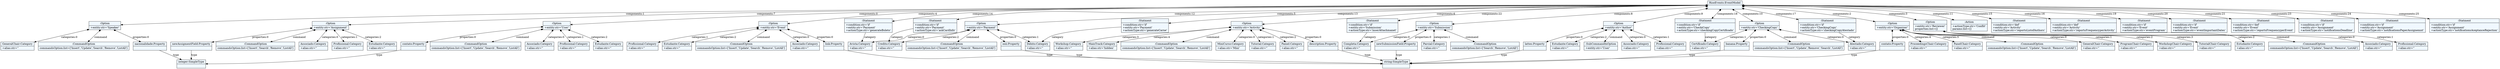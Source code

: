 
    digraph xtext {
    fontname = "Bitstream Vera Sans"
    fontsize = 8
    node[
        shape=record,
        style=filled,
        fillcolor=aliceblue
    ]
    nodesep = 0.3
    edge[dir=black,arrowtail=empty]


4366351720 -> 4366415576 [label="components:0" arrowtail=diamond dir=both]
4366415576 -> 4366415632 [label="properties:0" arrowtail=diamond dir=both]
4366415632 -> 4354468272 [label="type" ]
4354468272[label="{integer:SimpleType|}"]
4366415632[label="{contato:Property|}"]
4366415576 -> 4366415688 [label="command" arrowtail=diamond dir=both]
4366415688[label="{:CommandOption|commandsOption:list=['Insert','Update','Search','Remove','ListAll']\l}"]
4366415576 -> 4366415912 [label="categories:0" arrowtail=diamond dir=both]
4366415912[label="{Associado:Category|+alias:str=''\l}"]
4366415576 -> 4366415968 [label="categories:1" arrowtail=diamond dir=both]
4366415968[label="{Profissional:Category|+alias:str=''\l}"]
4366415576 -> 4366416080 [label="categories:2" arrowtail=diamond dir=both]
4366416080[label="{Estudante:Category|+alias:str=''\l}"]
4366415576[label="{:Option|+entity:str='User'\l}"]
4366351720 -> 4366415520 [label="components:1" arrowtail=diamond dir=both]
4366415520 -> 4366415744 [label="properties:0" arrowtail=diamond dir=both]
4366415744 -> 4354468272 [label="type" ]
4366415744[label="{nacionalidade:Property|}"]
4366415520 -> 4366416136 [label="command" arrowtail=diamond dir=both]
4366416136[label="{:CommandOption|commandsOption:list=['Insert','Update','Search','Remove','ListAll']\l}"]
4366415520 -> 4366416304 [label="categories:0" arrowtail=diamond dir=both]
4366416304[label="{GeneralChair:Category|+alias:str=''\l}"]
4366415520[label="{:Option|+entity:str='Speaker'\l}"]
4366351720 -> 4366415800 [label="components:2" arrowtail=diamond dir=both]
4366415800 -> 4366416192 [label="properties:0" arrowtail=diamond dir=both]
4366416192 -> 4354469112 [label="type" ]
4354469112[label="{string:SimpleType|}"]
4366416192[label="{contato:Property|}"]
4366415800 -> 4366416360 [label="command" arrowtail=diamond dir=both]
4366416360[label="{:CommandOption|commandsOption:list=['Insert','Update','Search','Remove','ListAll']\l}"]
4366415800 -> 4366416584 [label="categories:0" arrowtail=diamond dir=both]
4366416584[label="{GeneralChair:Category|+alias:str=''\l}"]
4366415800 -> 4366416640 [label="categories:1" arrowtail=diamond dir=both]
4366416640[label="{ProgramChair:Category|+alias:str=''\l}"]
4366415800 -> 4366416752 [label="categories:2" arrowtail=diamond dir=both]
4366416752[label="{WorkshopChair:Category|+alias:str=''\l}"]
4366415800 -> 4366416808 [label="categories:3" arrowtail=diamond dir=both]
4366416808[label="{TutorialChair:Category|+alias:str=''\l}"]
4366415800 -> 4366416864 [label="categories:4" arrowtail=diamond dir=both]
4366416864[label="{ProceedingsChair:Category|+alias:str=''\l}"]
4366415800 -> 4366416920 [label="categories:5" arrowtail=diamond dir=both]
4366416920[label="{PanelChair:Category|+alias:str=''\l}"]
4366415800[label="{:Option|+entity:str='Organizer'\l}"]
4366351720 -> 4366416024 [label="components:3" arrowtail=diamond dir=both]
4366416024 -> 4366416976 [label="command" arrowtail=diamond dir=both]
4366416976[label="{:CommandOption|commandsOption:list=['Insert','Update','Search','Remove','ListAll']\l}"]
4366416024 -> 4366416696 [label="categories:0" arrowtail=diamond dir=both]
4366416696[label="{Associado:Category|+alias:str=''\l}"]
4366416024 -> 4366417088 [label="categories:1" arrowtail=diamond dir=both]
4366417088[label="{Profissional:Category|+alias:str=''\l}"]
4366416024 -> 4366417200 [label="categories:2" arrowtail=diamond dir=both]
4366417200[label="{Estudante:Category|+alias:str=''\l}"]
4366416024[label="{:Option|+entity:str='Reviewer'\lproperties:list=[]\l}"]
4366351720 -> 4366416416 [label="components:4" arrowtail=diamond dir=both]
4366416416 -> 4366416472 [label="properties:0" arrowtail=diamond dir=both]
4366416472 -> 4354469112 [label="type" ]
4366416472[label="{link:Property|}"]
4366416416 -> 4366417256 [label="command" arrowtail=diamond dir=both]
4366417256[label="{:CommandOption|commandsOption:list=['Insert','Update','Search','Remove','ListAll']\l}"]
4366416416 -> 4366417424 [label="categories:0" arrowtail=diamond dir=both]
4366417424[label="{Associado:Category|+alias:str=''\l}"]
4366416416 -> 4366417480 [label="categories:1" arrowtail=diamond dir=both]
4366417480[label="{Profissional:Category|+alias:str=''\l}"]
4366416416 -> 4366417592 [label="categories:2" arrowtail=diamond dir=both]
4366417592[label="{Estudante:Category|+alias:str=''\l}"]
4366416416[label="{:Option|+entity:str='Event'\l}"]
4366351720 -> 4366417032 [label="components:5" arrowtail=diamond dir=both]
4366417032 -> 4366417312 [label="properties:0" arrowtail=diamond dir=both]
4366417312 -> 4354469112 [label="type" ]
4366417312[label="{ooii:Property|}"]
4366417032 -> 4366417648 [label="command" arrowtail=diamond dir=both]
4366417648[label="{:CommandOption|commandsOption:list=['Insert','Update','Search','Remove','ListAll']\l}"]
4366417032 -> 4366417816 [label="categories:0" arrowtail=diamond dir=both]
4366417816[label="{Avista:Category|+alias:str=''\l}"]
4366417032 -> 4366417872 [label="categories:1" arrowtail=diamond dir=both]
4366417872[label="{Debito:Category|+alias:str=''\l}"]
4366417032 -> 4366557312 [label="categories:2" arrowtail=diamond dir=both]
4366557312[label="{Credito:Category|+alias:str=''\l}"]
4366417032[label="{:Option|+entity:str='Payment'\l}"]
4366351720 -> 4366417144 [label="components:6" arrowtail=diamond dir=both]
4366417144 -> 4366557368 [label="properties:0" arrowtail=diamond dir=both]
4366557368 -> 4354469112 [label="type" ]
4366557368[label="{description:Property|}"]
4366417144 -> 4366417704 [label="command" arrowtail=diamond dir=both]
4366417704[label="{:CommandOption|commandsOption:list=['Insert','Update','Search','Remove','ListAll']\l}"]
4366417144 -> 4366557536 [label="categories:0" arrowtail=diamond dir=both]
4366557536[label="{MiniCurso:Category|+alias:str='Mini'\l}"]
4366417144 -> 4366557592 [label="categories:1" arrowtail=diamond dir=both]
4366557592[label="{Tutorial:Category|+alias:str=''\l}"]
4366417144 -> 4366557648 [label="categories:2" arrowtail=diamond dir=both]
4366557648[label="{Painel:Category|+alias:str=''\l}"]
4366417144 -> 4366557760 [label="categories:3" arrowtail=diamond dir=both]
4366557760[label="{Workshop:Category|+alias:str=''\l}"]
4366417144 -> 4366557816 [label="categories:4" arrowtail=diamond dir=both]
4366557816[label="{MainTrack:Category|+alias:str='hidden'\l}"]
4366417144[label="{:Option|+entity:str='Activity'\l}"]
4366351720 -> 4366417536 [label="components:7" arrowtail=diamond dir=both]
4366417536 -> 4366557424 [label="properties:0" arrowtail=diamond dir=both]
4366557424 -> 4354468272 [label="type" ]
4366557424[label="{newAssigmentField:Property|}"]
4366417536 -> 4366557872 [label="command" arrowtail=diamond dir=both]
4366557872[label="{:CommandOption|commandsOption:list=['Insert','Search','Remove','ListAll']\l}"]
4366417536 -> 4366558040 [label="categories:0" arrowtail=diamond dir=both]
4366558040[label="{Associado:Category|+alias:str=''\l}"]
4366417536 -> 4366558096 [label="categories:1" arrowtail=diamond dir=both]
4366558096[label="{Profissional:Category|+alias:str=''\l}"]
4366417536 -> 4366558208 [label="categories:2" arrowtail=diamond dir=both]
4366558208[label="{Estudante:Category|+alias:str=''\l}"]
4366417536[label="{:Option|+entity:str='Assignment'\l}"]
4366351720 -> 4366557256 [label="components:8" arrowtail=diamond dir=both]
4366557256 -> 4366557704 [label="properties:0" arrowtail=diamond dir=both]
4366557704 -> 4354469112 [label="type" ]
4366557704[label="{newSubmissionField:Property|}"]
4366557256 -> 4366558264 [label="command" arrowtail=diamond dir=both]
4366558264[label="{:CommandOption|commandsOption:list=['Search','Remove','ListAll']\l}"]
4366557256 -> 4366558432 [label="categories:0" arrowtail=diamond dir=both]
4366558432[label="{Completa:Category|+alias:str=''\l}"]
4366557256 -> 4366558488 [label="categories:1" arrowtail=diamond dir=both]
4366558488[label="{Parcial:Category|+alias:str=''\l}"]
4366557256[label="{:Option|+entity:str='Submission'\l}"]
4366351720 -> 4366557928 [label="components:9" arrowtail=diamond dir=both]
4366557928 -> 4366558320 [label="properties:0" arrowtail=diamond dir=both]
4366558320 -> 4354469112 [label="type" ]
4366558320[label="{lattes:Property|}"]
4366557928 -> 4366558600 [label="command" arrowtail=diamond dir=both]
4366558600[label="{:SubCommandInOption|+entity:str='User'\l}"]
4366557928 -> 4366558824 [label="categories:0" arrowtail=diamond dir=both]
4366558824[label="{Associado:Category|+alias:str=''\l}"]
4366557928 -> 4366558768 [label="categories:1" arrowtail=diamond dir=both]
4366558768[label="{Profissional:Category|+alias:str=''\l}"]
4366557928 -> 4366558936 [label="categories:2" arrowtail=diamond dir=both]
4366558936[label="{Estudante:Category|+alias:str=''\l}"]
4366557928[label="{:Option|+entity:str='Author'\l}"]
4366351720 -> 4366558152 [label="components:10" arrowtail=diamond dir=both]
4366558152 -> 4366558656 [label="properties:0" arrowtail=diamond dir=both]
4366558656 -> 4354469112 [label="type" ]
4366558656[label="{banana:Property|}"]
4366558152 -> 4366558992 [label="command" arrowtail=diamond dir=both]
4366558992[label="{:CommandOption|commandsOption:list=['Insert','Update','Remove','Search','ListAll']\l}"]
4366558152 -> 4366559160 [label="categories:0" arrowtail=diamond dir=both]
4366559160[label="{Atestado:Category|+alias:str=''\l}"]
4366558152 -> 4366559216 [label="categories:1" arrowtail=diamond dir=both]
4366559216[label="{Certificado:Category|+alias:str=''\l}"]
4366558152[label="{:Option|+entity:str='CheckingCopy'\l}"]
4366351720 -> 4366558544 [label="components:11" arrowtail=diamond dir=both]
4366558544[label="{:Action|+actionType:str='Conflit'\lparams:list=[]\l}"]
4366351720 -> 4366558880 [label="components:12" arrowtail=diamond dir=both]
4366558880 -> 4366557312 [label="category" ]
4366558880[label="{:Statment|+condition:str='if'\l+entity:str='Payment'\l+actionType:str='askCardInfo'\l}"]
4366351720 -> 4366559328 [label="components:13" arrowtail=diamond dir=both]
4366559328 -> 4366417872 [label="category" ]
4366559328[label="{:Statment|+condition:str='if'\l+entity:str='Payment'\l+actionType:str='generateCarne'\l}"]
4366351720 -> 4366559272 [label="components:14" arrowtail=diamond dir=both]
4366559272 -> 4366417816 [label="category" ]
4366559272[label="{:Statment|+condition:str='if'\l+entity:str='Payment'\l+actionType:str='generateBoleto'\l}"]
4366351720 -> 4366559496 [label="components:15" arrowtail=diamond dir=both]
4366559496[label="{:Statment|+condition:str='def'\l+entity:str='Activity'\l+actionType:str='reportsListofAuthors'\l}"]
4366351720 -> 4366559608 [label="components:16" arrowtail=diamond dir=both]
4366559608[label="{:Statment|+condition:str='def'\l+entity:str='Activity'\l+actionType:str='reportsFrequencyperActivity'\l}"]
4366351720 -> 4366559664 [label="components:17" arrowtail=diamond dir=both]
4366559664 -> 4366559160 [label="category" ]
4366559664[label="{:Statment|+condition:str='if'\l+entity:str='CheckingCopy'\l+actionType:str='checkingCopyAtestado'\l}"]
4366351720 -> 4366559720 [label="components:18" arrowtail=diamond dir=both]
4366559720 -> 4366559216 [label="category" ]
4366559720[label="{:Statment|+condition:str='if'\l+entity:str='CheckiCopy'\l+actionType:str='checkingCopyCertificado'\l}"]
4366351720 -> 4366559832 [label="components:19" arrowtail=diamond dir=both]
4366559832[label="{:Statment|+condition:str='if'\l+entity:str='Event'\l+actionType:str='eventProgram'\l}"]
4366351720 -> 4366559944 [label="components:20" arrowtail=diamond dir=both]
4366559944[label="{:Statment|+condition:str='if'\l+entity:str='Event'\l+actionType:str='eventImportantDates'\l}"]
4366351720 -> 4366560000 [label="components:21" arrowtail=diamond dir=both]
4366560000[label="{:Statment|+condition:str='def'\l+entity:str='Event'\l+actionType:str='reportsFrequencyperEvent'\l}"]
4366351720 -> 4366560056 [label="components:22" arrowtail=diamond dir=both]
4366560056 -> 4366558432 [label="category" ]
4366560056[label="{:Statment|+condition:str='if'\l+entity:str='Submission'\l+actionType:str='inserAttachmanet'\l}"]
4366351720 -> 4366560112 [label="components:23" arrowtail=diamond dir=both]
4366560112[label="{:Statment|+condition:str='if'\l+entity:str='Assignment'\l+actionType:str='notificationsDeadline'\l}"]
4366351720 -> 4366560224 [label="components:24" arrowtail=diamond dir=both]
4366560224[label="{:Statment|+condition:str='if'\l+entity:str='Assignment'\l+actionType:str='notificationsPaperAssignemnt'\l}"]
4366351720 -> 4366560280 [label="components:25" arrowtail=diamond dir=both]
4366560280[label="{:Statment|+condition:str='if'\l+entity:str='Assignment'\l+actionType:str='notificationsAceptanceRejection'\l}"]
4366351720[label="{RiseEvents:EventModel|}"]

}
